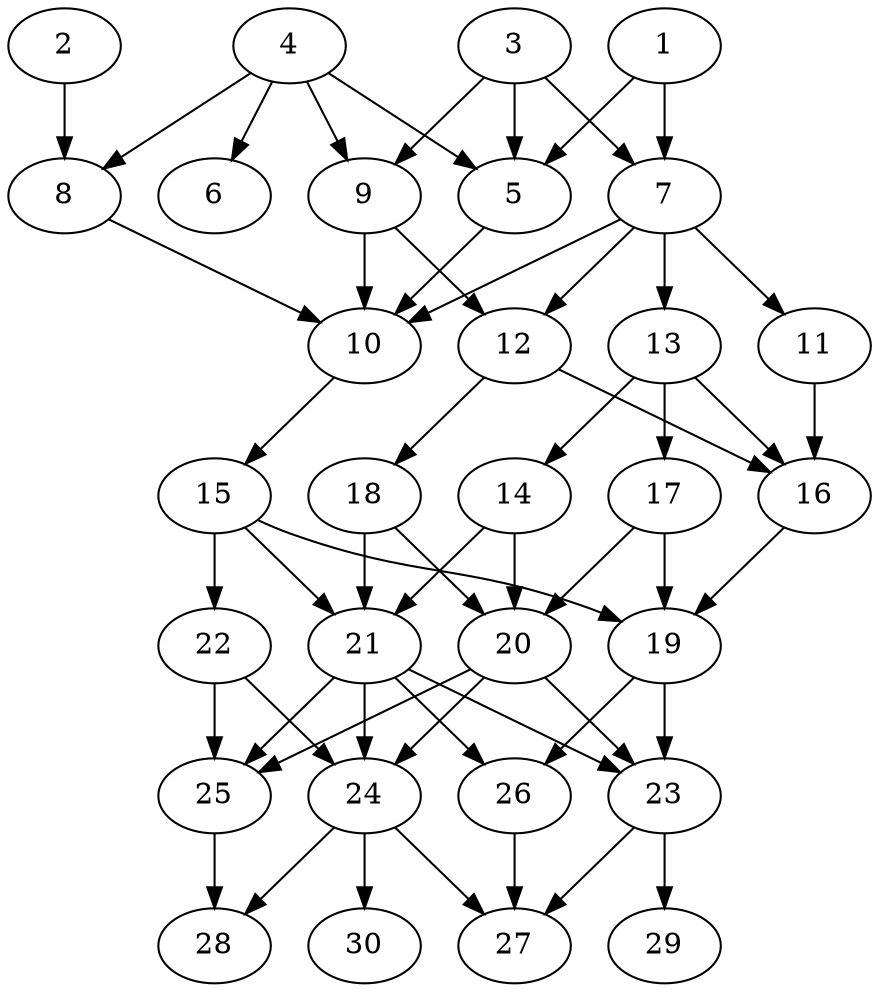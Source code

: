 // DAG automatically generated by daggen at Thu Oct  3 14:04:18 2019
// ./daggen --dot -n 30 --ccr 0.5 --fat 0.5 --regular 0.9 --density 0.7 --mindata 5242880 --maxdata 52428800 
digraph G {
  1 [size="51877888", alpha="0.17", expect_size="25938944"] 
  1 -> 5 [size ="25938944"]
  1 -> 7 [size ="25938944"]
  2 [size="28592128", alpha="0.05", expect_size="14296064"] 
  2 -> 8 [size ="14296064"]
  3 [size="12992512", alpha="0.15", expect_size="6496256"] 
  3 -> 5 [size ="6496256"]
  3 -> 7 [size ="6496256"]
  3 -> 9 [size ="6496256"]
  4 [size="50485248", alpha="0.01", expect_size="25242624"] 
  4 -> 5 [size ="25242624"]
  4 -> 6 [size ="25242624"]
  4 -> 8 [size ="25242624"]
  4 -> 9 [size ="25242624"]
  5 [size="59123712", alpha="0.11", expect_size="29561856"] 
  5 -> 10 [size ="29561856"]
  6 [size="26550272", alpha="0.16", expect_size="13275136"] 
  7 [size="78221312", alpha="0.19", expect_size="39110656"] 
  7 -> 10 [size ="39110656"]
  7 -> 11 [size ="39110656"]
  7 -> 12 [size ="39110656"]
  7 -> 13 [size ="39110656"]
  8 [size="96929792", alpha="0.17", expect_size="48464896"] 
  8 -> 10 [size ="48464896"]
  9 [size="96997376", alpha="0.04", expect_size="48498688"] 
  9 -> 10 [size ="48498688"]
  9 -> 12 [size ="48498688"]
  10 [size="68239360", alpha="0.05", expect_size="34119680"] 
  10 -> 15 [size ="34119680"]
  11 [size="104693760", alpha="0.12", expect_size="52346880"] 
  11 -> 16 [size ="52346880"]
  12 [size="92446720", alpha="0.09", expect_size="46223360"] 
  12 -> 16 [size ="46223360"]
  12 -> 18 [size ="46223360"]
  13 [size="23279616", alpha="0.19", expect_size="11639808"] 
  13 -> 14 [size ="11639808"]
  13 -> 16 [size ="11639808"]
  13 -> 17 [size ="11639808"]
  14 [size="91740160", alpha="0.16", expect_size="45870080"] 
  14 -> 20 [size ="45870080"]
  14 -> 21 [size ="45870080"]
  15 [size="97847296", alpha="0.09", expect_size="48923648"] 
  15 -> 19 [size ="48923648"]
  15 -> 21 [size ="48923648"]
  15 -> 22 [size ="48923648"]
  16 [size="55554048", alpha="0.06", expect_size="27777024"] 
  16 -> 19 [size ="27777024"]
  17 [size="38907904", alpha="0.15", expect_size="19453952"] 
  17 -> 19 [size ="19453952"]
  17 -> 20 [size ="19453952"]
  18 [size="34811904", alpha="0.11", expect_size="17405952"] 
  18 -> 20 [size ="17405952"]
  18 -> 21 [size ="17405952"]
  19 [size="20772864", alpha="0.04", expect_size="10386432"] 
  19 -> 23 [size ="10386432"]
  19 -> 26 [size ="10386432"]
  20 [size="41066496", alpha="0.05", expect_size="20533248"] 
  20 -> 23 [size ="20533248"]
  20 -> 24 [size ="20533248"]
  20 -> 25 [size ="20533248"]
  21 [size="63094784", alpha="0.15", expect_size="31547392"] 
  21 -> 23 [size ="31547392"]
  21 -> 24 [size ="31547392"]
  21 -> 25 [size ="31547392"]
  21 -> 26 [size ="31547392"]
  22 [size="25333760", alpha="0.09", expect_size="12666880"] 
  22 -> 24 [size ="12666880"]
  22 -> 25 [size ="12666880"]
  23 [size="67706880", alpha="0.04", expect_size="33853440"] 
  23 -> 27 [size ="33853440"]
  23 -> 29 [size ="33853440"]
  24 [size="62953472", alpha="0.07", expect_size="31476736"] 
  24 -> 27 [size ="31476736"]
  24 -> 28 [size ="31476736"]
  24 -> 30 [size ="31476736"]
  25 [size="43145216", alpha="0.00", expect_size="21572608"] 
  25 -> 28 [size ="21572608"]
  26 [size="86204416", alpha="0.17", expect_size="43102208"] 
  26 -> 27 [size ="43102208"]
  27 [size="18446336", alpha="0.08", expect_size="9223168"] 
  28 [size="90519552", alpha="0.17", expect_size="45259776"] 
  29 [size="46118912", alpha="0.05", expect_size="23059456"] 
  30 [size="63744000", alpha="0.05", expect_size="31872000"] 
}
